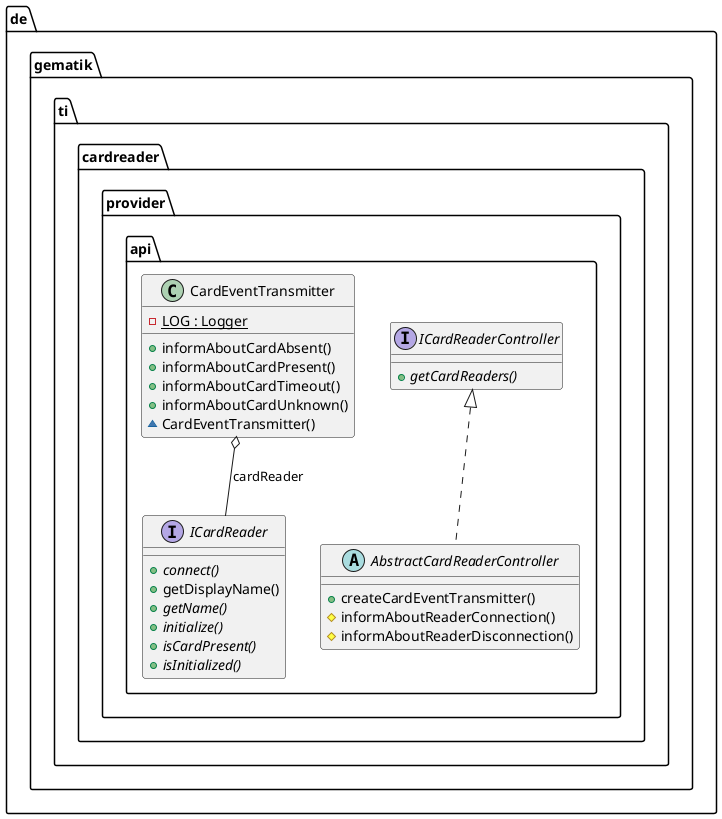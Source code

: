 @startuml



  namespace de.gematik.ti.cardreader.provider.api {
    abstract class de.gematik.ti.cardreader.provider.api.AbstractCardReaderController {
        + createCardEventTransmitter()
        # informAboutReaderConnection()
        # informAboutReaderDisconnection()
    }
  }
  

  namespace de.gematik.ti.cardreader.provider.api {
    class de.gematik.ti.cardreader.provider.api.CardEventTransmitter {
        {static} - LOG : Logger
        + informAboutCardAbsent()
        + informAboutCardPresent()
        + informAboutCardTimeout()
        + informAboutCardUnknown()
        ~ CardEventTransmitter()
    }
  }
  

  namespace de.gematik.ti.cardreader.provider.api {
    interface de.gematik.ti.cardreader.provider.api.ICardReader {
        {abstract} + connect()
        + getDisplayName()
        {abstract} + getName()
        {abstract} + initialize()
        {abstract} + isCardPresent()
        {abstract} + isInitialized()
    }
  }
  

  namespace de.gematik.ti.cardreader.provider.api {
    interface de.gematik.ti.cardreader.provider.api.ICardReaderController {
        {abstract} + getCardReaders()
    }
  }
  

  de.gematik.ti.cardreader.provider.api.AbstractCardReaderController .up.|> de.gematik.ti.cardreader.provider.api.ICardReaderController
  de.gematik.ti.cardreader.provider.api.CardEventTransmitter o-- de.gematik.ti.cardreader.provider.api.ICardReader : cardReader









@enduml
